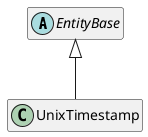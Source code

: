 ﻿@startuml
hide empty members

abstract class EntityBase {
}

EntityBase <|-- UnixTimestamp

class UnixTimestamp {
}

@enduml
